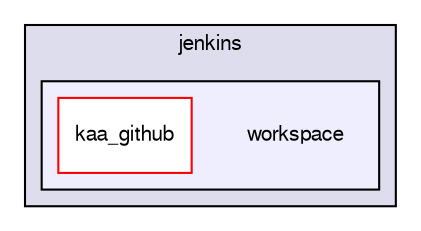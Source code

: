 digraph "/var/lib/jenkins/workspace" {
  bgcolor=transparent;
  compound=true
  node [ fontsize="10", fontname="FreeSans"];
  edge [ labelfontsize="10", labelfontname="FreeSans"];
  subgraph clusterdir_fee575f580404996843cf55d4a8a21d6 {
    graph [ bgcolor="#ddddee", pencolor="black", label="jenkins" fontname="FreeSans", fontsize="10", URL="dir_fee575f580404996843cf55d4a8a21d6.html"]
  subgraph clusterdir_1dcd01091481739a08e0557cc0b23ccc {
    graph [ bgcolor="#eeeeff", pencolor="black", label="" URL="dir_1dcd01091481739a08e0557cc0b23ccc.html"];
    dir_1dcd01091481739a08e0557cc0b23ccc [shape=plaintext label="workspace"];
    dir_d1c11b624d28c350146bfbfbfde683de [shape=box label="kaa_github" color="red" fillcolor="white" style="filled" URL="dir_d1c11b624d28c350146bfbfbfde683de.html"];
  }
  }
}
